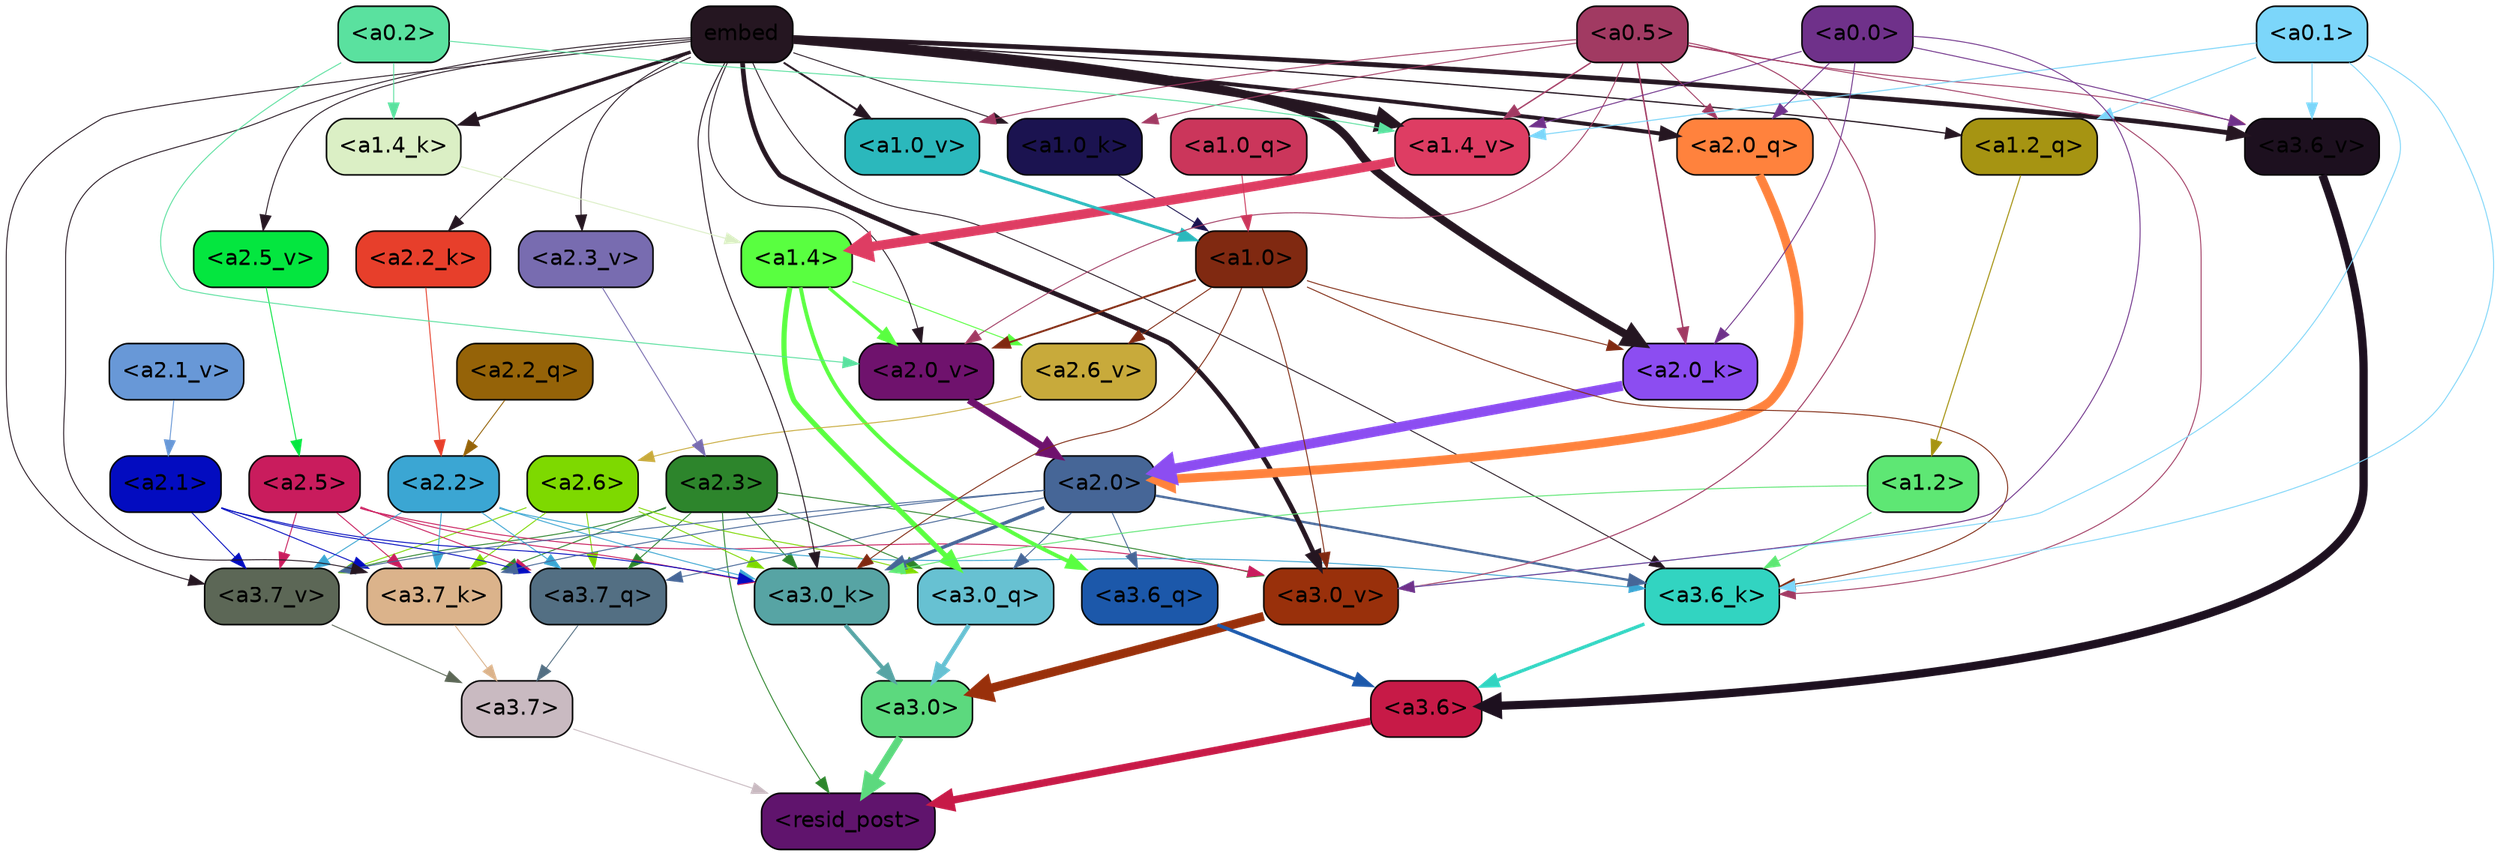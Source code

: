 strict digraph "" {
	graph [bgcolor=transparent,
		layout=dot,
		overlap=false,
		splines=true
	];
	"<a3.7>"	[color=black,
		fillcolor="#c9bac1",
		fontname=Helvetica,
		shape=box,
		style="filled, rounded"];
	"<resid_post>"	[color=black,
		fillcolor="#60146d",
		fontname=Helvetica,
		shape=box,
		style="filled, rounded"];
	"<a3.7>" -> "<resid_post>"	[color="#c9bac1",
		penwidth=0.6];
	"<a3.6>"	[color=black,
		fillcolor="#c71a47",
		fontname=Helvetica,
		shape=box,
		style="filled, rounded"];
	"<a3.6>" -> "<resid_post>"	[color="#c71a47",
		penwidth=4.7534414529800415];
	"<a3.0>"	[color=black,
		fillcolor="#5cd97e",
		fontname=Helvetica,
		shape=box,
		style="filled, rounded"];
	"<a3.0>" -> "<resid_post>"	[color="#5cd97e",
		penwidth=4.898576855659485];
	"<a2.3>"	[color=black,
		fillcolor="#2d852c",
		fontname=Helvetica,
		shape=box,
		style="filled, rounded"];
	"<a2.3>" -> "<resid_post>"	[color="#2d852c",
		penwidth=0.6];
	"<a3.7_q>"	[color=black,
		fillcolor="#536f83",
		fontname=Helvetica,
		shape=box,
		style="filled, rounded"];
	"<a2.3>" -> "<a3.7_q>"	[color="#2d852c",
		penwidth=0.6];
	"<a3.0_q>"	[color=black,
		fillcolor="#67c1d2",
		fontname=Helvetica,
		shape=box,
		style="filled, rounded"];
	"<a2.3>" -> "<a3.0_q>"	[color="#2d852c",
		penwidth=0.6];
	"<a3.7_k>"	[color=black,
		fillcolor="#dbb38b",
		fontname=Helvetica,
		shape=box,
		style="filled, rounded"];
	"<a2.3>" -> "<a3.7_k>"	[color="#2d852c",
		penwidth=0.6];
	"<a3.0_k>"	[color=black,
		fillcolor="#57a4a4",
		fontname=Helvetica,
		shape=box,
		style="filled, rounded"];
	"<a2.3>" -> "<a3.0_k>"	[color="#2d852c",
		penwidth=0.6];
	"<a3.7_v>"	[color=black,
		fillcolor="#5c6756",
		fontname=Helvetica,
		shape=box,
		style="filled, rounded"];
	"<a2.3>" -> "<a3.7_v>"	[color="#2d852c",
		penwidth=0.6];
	"<a3.0_v>"	[color=black,
		fillcolor="#99300b",
		fontname=Helvetica,
		shape=box,
		style="filled, rounded"];
	"<a2.3>" -> "<a3.0_v>"	[color="#2d852c",
		penwidth=0.6];
	"<a3.7_q>" -> "<a3.7>"	[color="#536f83",
		penwidth=0.6];
	"<a3.6_q>"	[color=black,
		fillcolor="#1c58aa",
		fontname=Helvetica,
		shape=box,
		style="filled, rounded"];
	"<a3.6_q>" -> "<a3.6>"	[color="#1c58aa",
		penwidth=2.160832464694977];
	"<a3.0_q>" -> "<a3.0>"	[color="#67c1d2",
		penwidth=2.870753765106201];
	"<a3.7_k>" -> "<a3.7>"	[color="#dbb38b",
		penwidth=0.6];
	"<a3.6_k>"	[color=black,
		fillcolor="#32d4c1",
		fontname=Helvetica,
		shape=box,
		style="filled, rounded"];
	"<a3.6_k>" -> "<a3.6>"	[color="#32d4c1",
		penwidth=2.13908451795578];
	"<a3.0_k>" -> "<a3.0>"	[color="#57a4a4",
		penwidth=2.520303964614868];
	"<a3.7_v>" -> "<a3.7>"	[color="#5c6756",
		penwidth=0.6];
	"<a3.6_v>"	[color=black,
		fillcolor="#1d101f",
		fontname=Helvetica,
		shape=box,
		style="filled, rounded"];
	"<a3.6_v>" -> "<a3.6>"	[color="#1d101f",
		penwidth=5.297133803367615];
	"<a3.0_v>" -> "<a3.0>"	[color="#99300b",
		penwidth=5.680712580680847];
	"<a2.6>"	[color=black,
		fillcolor="#7ed900",
		fontname=Helvetica,
		shape=box,
		style="filled, rounded"];
	"<a2.6>" -> "<a3.7_q>"	[color="#7ed900",
		penwidth=0.6];
	"<a2.6>" -> "<a3.0_q>"	[color="#7ed900",
		penwidth=0.6];
	"<a2.6>" -> "<a3.7_k>"	[color="#7ed900",
		penwidth=0.6];
	"<a2.6>" -> "<a3.0_k>"	[color="#7ed900",
		penwidth=0.6];
	"<a2.6>" -> "<a3.7_v>"	[color="#7ed900",
		penwidth=0.6];
	"<a2.5>"	[color=black,
		fillcolor="#c91c5d",
		fontname=Helvetica,
		shape=box,
		style="filled, rounded"];
	"<a2.5>" -> "<a3.7_q>"	[color="#c91c5d",
		penwidth=0.6];
	"<a2.5>" -> "<a3.7_k>"	[color="#c91c5d",
		penwidth=0.6];
	"<a2.5>" -> "<a3.0_k>"	[color="#c91c5d",
		penwidth=0.6];
	"<a2.5>" -> "<a3.7_v>"	[color="#c91c5d",
		penwidth=0.6];
	"<a2.5>" -> "<a3.0_v>"	[color="#c91c5d",
		penwidth=0.6];
	"<a2.2>"	[color=black,
		fillcolor="#3ba6d3",
		fontname=Helvetica,
		shape=box,
		style="filled, rounded"];
	"<a2.2>" -> "<a3.7_q>"	[color="#3ba6d3",
		penwidth=0.6];
	"<a2.2>" -> "<a3.7_k>"	[color="#3ba6d3",
		penwidth=0.6];
	"<a2.2>" -> "<a3.6_k>"	[color="#3ba6d3",
		penwidth=0.6];
	"<a2.2>" -> "<a3.0_k>"	[color="#3ba6d3",
		penwidth=0.6];
	"<a2.2>" -> "<a3.7_v>"	[color="#3ba6d3",
		penwidth=0.6];
	"<a2.1>"	[color=black,
		fillcolor="#030cc0",
		fontname=Helvetica,
		shape=box,
		style="filled, rounded"];
	"<a2.1>" -> "<a3.7_q>"	[color="#030cc0",
		penwidth=0.6];
	"<a2.1>" -> "<a3.7_k>"	[color="#030cc0",
		penwidth=0.6];
	"<a2.1>" -> "<a3.0_k>"	[color="#030cc0",
		penwidth=0.6];
	"<a2.1>" -> "<a3.7_v>"	[color="#030cc0",
		penwidth=0.6];
	"<a2.0>"	[color=black,
		fillcolor="#466697",
		fontname=Helvetica,
		shape=box,
		style="filled, rounded"];
	"<a2.0>" -> "<a3.7_q>"	[color="#466697",
		penwidth=0.6];
	"<a2.0>" -> "<a3.6_q>"	[color="#466697",
		penwidth=0.6];
	"<a2.0>" -> "<a3.0_q>"	[color="#466697",
		penwidth=0.6];
	"<a2.0>" -> "<a3.7_k>"	[color="#466697",
		penwidth=0.6];
	"<a2.0>" -> "<a3.6_k>"	[color="#466697",
		penwidth=1.4957321882247925];
	"<a2.0>" -> "<a3.0_k>"	[color="#466697",
		penwidth=2.18752121925354];
	"<a2.0>" -> "<a3.7_v>"	[color="#466697",
		penwidth=0.6];
	"<a1.4>"	[color=black,
		fillcolor="#59ff40",
		fontname=Helvetica,
		shape=box,
		style="filled, rounded"];
	"<a1.4>" -> "<a3.6_q>"	[color="#59ff40",
		penwidth=2.4829938411712646];
	"<a1.4>" -> "<a3.0_q>"	[color="#59ff40",
		penwidth=3.299744725227356];
	"<a2.6_v>"	[color=black,
		fillcolor="#c8aa3b",
		fontname=Helvetica,
		shape=box,
		style="filled, rounded"];
	"<a1.4>" -> "<a2.6_v>"	[color="#59ff40",
		penwidth=0.6];
	"<a2.0_v>"	[color=black,
		fillcolor="#6f126d",
		fontname=Helvetica,
		shape=box,
		style="filled, rounded"];
	"<a1.4>" -> "<a2.0_v>"	[color="#59ff40",
		penwidth=2.092592429369688];
	embed	[color=black,
		fillcolor="#251621",
		fontname=Helvetica,
		shape=box,
		style="filled, rounded"];
	embed -> "<a3.7_k>"	[color="#251621",
		penwidth=0.6];
	embed -> "<a3.6_k>"	[color="#251621",
		penwidth=0.6];
	embed -> "<a3.0_k>"	[color="#251621",
		penwidth=0.6394047290086746];
	embed -> "<a3.7_v>"	[color="#251621",
		penwidth=0.6];
	embed -> "<a3.6_v>"	[color="#251621",
		penwidth=3.067279100418091];
	embed -> "<a3.0_v>"	[color="#251621",
		penwidth=3.0212591886520386];
	"<a2.0_q>"	[color=black,
		fillcolor="#ff823d",
		fontname=Helvetica,
		shape=box,
		style="filled, rounded"];
	embed -> "<a2.0_q>"	[color="#251621",
		penwidth=2.5355080366134644];
	"<a2.2_k>"	[color=black,
		fillcolor="#e73f2b",
		fontname=Helvetica,
		shape=box,
		style="filled, rounded"];
	embed -> "<a2.2_k>"	[color="#251621",
		penwidth=0.6];
	"<a2.0_k>"	[color=black,
		fillcolor="#8c4df1",
		fontname=Helvetica,
		shape=box,
		style="filled, rounded"];
	embed -> "<a2.0_k>"	[color="#251621",
		penwidth=5.2180726528167725];
	"<a2.5_v>"	[color=black,
		fillcolor="#04e63f",
		fontname=Helvetica,
		shape=box,
		style="filled, rounded"];
	embed -> "<a2.5_v>"	[color="#251621",
		penwidth=0.6];
	"<a2.3_v>"	[color=black,
		fillcolor="#786cb0",
		fontname=Helvetica,
		shape=box,
		style="filled, rounded"];
	embed -> "<a2.3_v>"	[color="#251621",
		penwidth=0.6];
	embed -> "<a2.0_v>"	[color="#251621",
		penwidth=0.6];
	"<a1.2_q>"	[color=black,
		fillcolor="#a69412",
		fontname=Helvetica,
		shape=box,
		style="filled, rounded"];
	embed -> "<a1.2_q>"	[color="#251621",
		penwidth=0.8094894886016846];
	"<a1.4_k>"	[color=black,
		fillcolor="#dbefc5",
		fontname=Helvetica,
		shape=box,
		style="filled, rounded"];
	embed -> "<a1.4_k>"	[color="#251621",
		penwidth=2.1732678413391113];
	"<a1.0_k>"	[color=black,
		fillcolor="#1b1350",
		fontname=Helvetica,
		shape=box,
		style="filled, rounded"];
	embed -> "<a1.0_k>"	[color="#251621",
		penwidth=0.6];
	"<a1.4_v>"	[color=black,
		fillcolor="#de3d63",
		fontname=Helvetica,
		shape=box,
		style="filled, rounded"];
	embed -> "<a1.4_v>"	[color="#251621",
		penwidth=5.162249565124512];
	"<a1.0_v>"	[color=black,
		fillcolor="#2bb8bc",
		fontname=Helvetica,
		shape=box,
		style="filled, rounded"];
	embed -> "<a1.0_v>"	[color="#251621",
		penwidth=1.26457279920578];
	"<a1.2>"	[color=black,
		fillcolor="#5ee774",
		fontname=Helvetica,
		shape=box,
		style="filled, rounded"];
	"<a1.2>" -> "<a3.6_k>"	[color="#5ee774",
		penwidth=0.6];
	"<a1.2>" -> "<a3.0_k>"	[color="#5ee774",
		penwidth=0.6];
	"<a1.0>"	[color=black,
		fillcolor="#802911",
		fontname=Helvetica,
		shape=box,
		style="filled, rounded"];
	"<a1.0>" -> "<a3.6_k>"	[color="#802911",
		penwidth=0.6];
	"<a1.0>" -> "<a3.0_k>"	[color="#802911",
		penwidth=0.6];
	"<a1.0>" -> "<a3.0_v>"	[color="#802911",
		penwidth=0.6];
	"<a1.0>" -> "<a2.0_k>"	[color="#802911",
		penwidth=0.6];
	"<a1.0>" -> "<a2.6_v>"	[color="#802911",
		penwidth=0.6];
	"<a1.0>" -> "<a2.0_v>"	[color="#802911",
		penwidth=1.2132605910301208];
	"<a0.5>"	[color=black,
		fillcolor="#a13a62",
		fontname=Helvetica,
		shape=box,
		style="filled, rounded"];
	"<a0.5>" -> "<a3.6_k>"	[color="#a13a62",
		penwidth=0.6];
	"<a0.5>" -> "<a3.6_v>"	[color="#a13a62",
		penwidth=0.6];
	"<a0.5>" -> "<a3.0_v>"	[color="#a13a62",
		penwidth=0.648682102560997];
	"<a0.5>" -> "<a2.0_q>"	[color="#a13a62",
		penwidth=0.6];
	"<a0.5>" -> "<a2.0_k>"	[color="#a13a62",
		penwidth=0.9236047863960266];
	"<a0.5>" -> "<a2.0_v>"	[color="#a13a62",
		penwidth=0.6];
	"<a0.5>" -> "<a1.0_k>"	[color="#a13a62",
		penwidth=0.6];
	"<a0.5>" -> "<a1.4_v>"	[color="#a13a62",
		penwidth=0.8783596754074097];
	"<a0.5>" -> "<a1.0_v>"	[color="#a13a62",
		penwidth=0.6];
	"<a0.1>"	[color=black,
		fillcolor="#7cd6fa",
		fontname=Helvetica,
		shape=box,
		style="filled, rounded"];
	"<a0.1>" -> "<a3.6_k>"	[color="#7cd6fa",
		penwidth=0.6];
	"<a0.1>" -> "<a3.6_v>"	[color="#7cd6fa",
		penwidth=0.6];
	"<a0.1>" -> "<a3.0_v>"	[color="#7cd6fa",
		penwidth=0.6];
	"<a0.1>" -> "<a1.2_q>"	[color="#7cd6fa",
		penwidth=0.6];
	"<a0.1>" -> "<a1.4_v>"	[color="#7cd6fa",
		penwidth=0.6490728855133057];
	"<a0.0>"	[color=black,
		fillcolor="#6f318a",
		fontname=Helvetica,
		shape=box,
		style="filled, rounded"];
	"<a0.0>" -> "<a3.6_v>"	[color="#6f318a",
		penwidth=0.6];
	"<a0.0>" -> "<a3.0_v>"	[color="#6f318a",
		penwidth=0.6];
	"<a0.0>" -> "<a2.0_q>"	[color="#6f318a",
		penwidth=0.6];
	"<a0.0>" -> "<a2.0_k>"	[color="#6f318a",
		penwidth=0.6];
	"<a0.0>" -> "<a1.4_v>"	[color="#6f318a",
		penwidth=0.6];
	"<a2.2_q>"	[color=black,
		fillcolor="#956308",
		fontname=Helvetica,
		shape=box,
		style="filled, rounded"];
	"<a2.2_q>" -> "<a2.2>"	[color="#956308",
		penwidth=0.6];
	"<a2.0_q>" -> "<a2.0>"	[color="#ff823d",
		penwidth=5.681910276412964];
	"<a2.2_k>" -> "<a2.2>"	[color="#e73f2b",
		penwidth=0.6];
	"<a2.0_k>" -> "<a2.0>"	[color="#8c4df1",
		penwidth=6.447777509689331];
	"<a2.6_v>" -> "<a2.6>"	[color="#c8aa3b",
		penwidth=0.6];
	"<a2.5_v>" -> "<a2.5>"	[color="#04e63f",
		penwidth=0.6];
	"<a2.3_v>" -> "<a2.3>"	[color="#786cb0",
		penwidth=0.6];
	"<a2.1_v>"	[color=black,
		fillcolor="#6898d7",
		fontname=Helvetica,
		shape=box,
		style="filled, rounded"];
	"<a2.1_v>" -> "<a2.1>"	[color="#6898d7",
		penwidth=0.6];
	"<a2.0_v>" -> "<a2.0>"	[color="#6f126d",
		penwidth=4.5695202350616455];
	"<a0.2>"	[color=black,
		fillcolor="#5ae19f",
		fontname=Helvetica,
		shape=box,
		style="filled, rounded"];
	"<a0.2>" -> "<a2.0_v>"	[color="#5ae19f",
		penwidth=0.6];
	"<a0.2>" -> "<a1.4_k>"	[color="#5ae19f",
		penwidth=0.6];
	"<a0.2>" -> "<a1.4_v>"	[color="#5ae19f",
		penwidth=0.6];
	"<a1.2_q>" -> "<a1.2>"	[color="#a69412",
		penwidth=0.6769798994064331];
	"<a1.0_q>"	[color=black,
		fillcolor="#cb365b",
		fontname=Helvetica,
		shape=box,
		style="filled, rounded"];
	"<a1.0_q>" -> "<a1.0>"	[color="#cb365b",
		penwidth=0.6];
	"<a1.4_k>" -> "<a1.4>"	[color="#dbefc5",
		penwidth=0.6];
	"<a1.0_k>" -> "<a1.0>"	[color="#1b1350",
		penwidth=0.6];
	"<a1.4_v>" -> "<a1.4>"	[color="#de3d63",
		penwidth=6.016597509384155];
	"<a1.0_v>" -> "<a1.0>"	[color="#2bb8bc",
		penwidth=1.8562973737716675];
}
